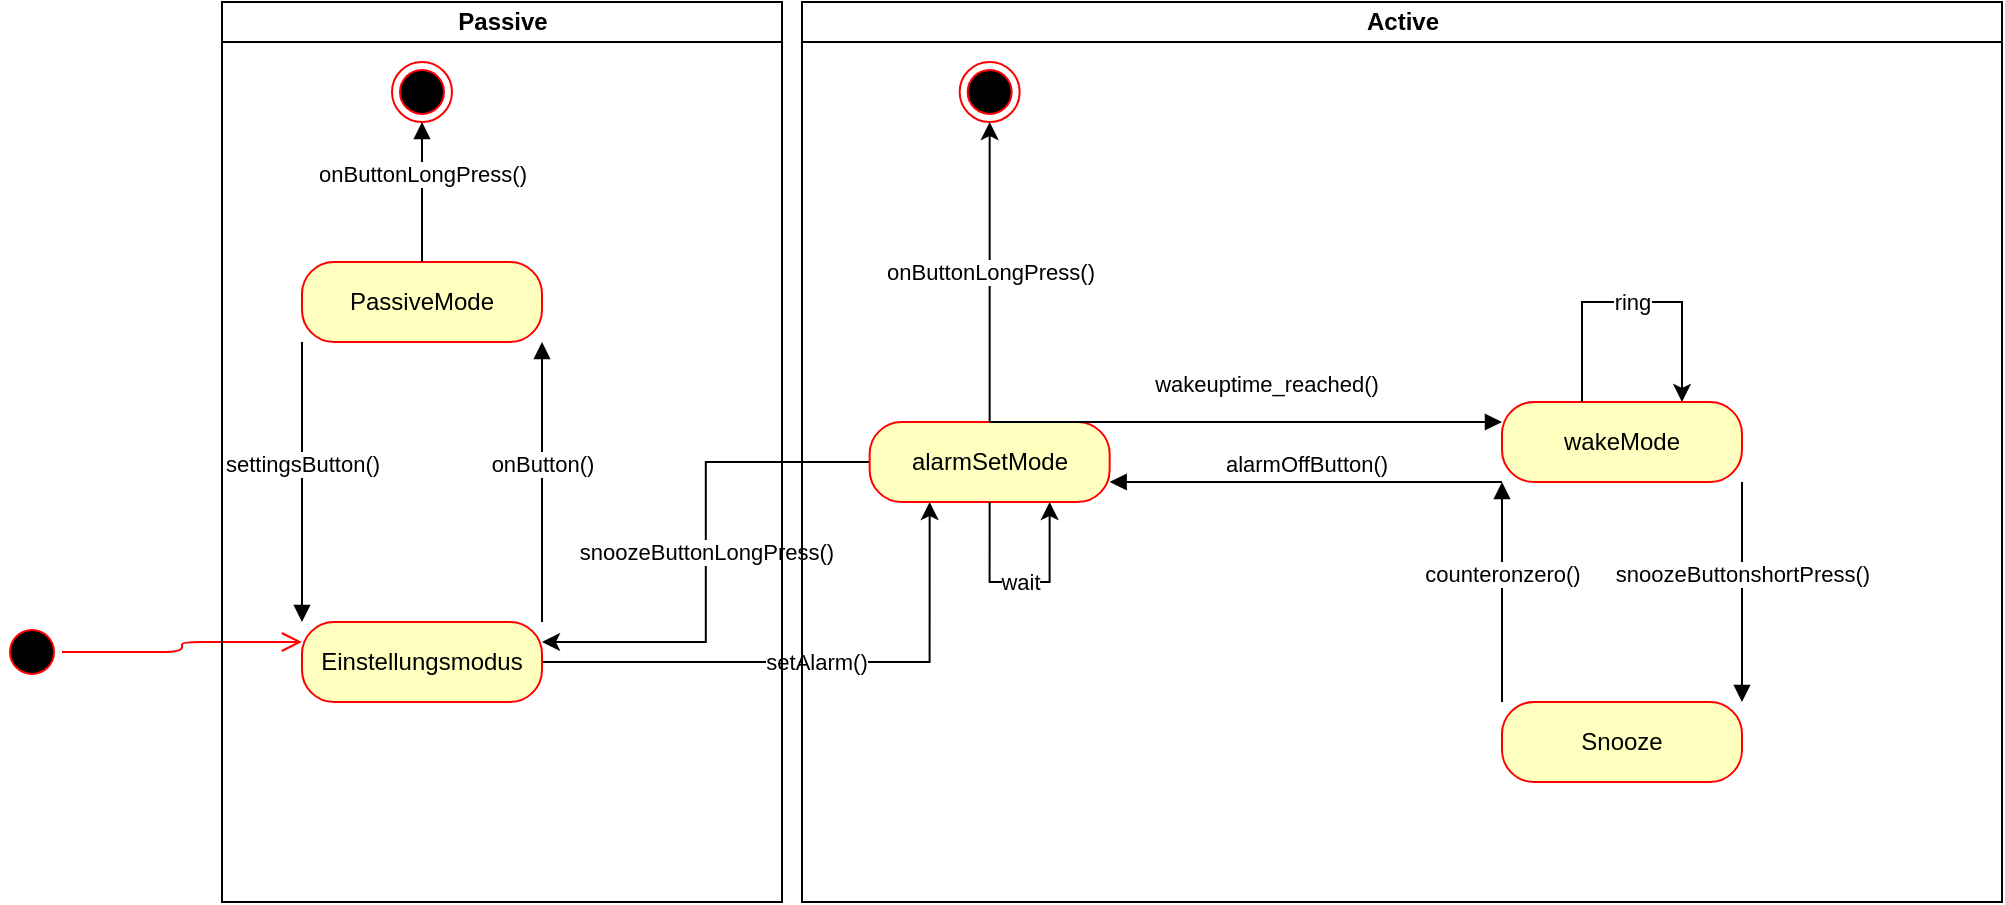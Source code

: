 <mxfile version="12.4.2" type="google" pages="2"><diagram id="uBml8Eb38vZJubI_NpkD" name="Page-2"><mxGraphModel dx="1107" dy="473" grid="1" gridSize="10" guides="1" tooltips="1" connect="1" arrows="1" fold="1" page="1" pageScale="1" pageWidth="1169" pageHeight="827" math="0" shadow="0"><root><mxCell id="1v52w1dng2MU0fX1NKNp-0"/><mxCell id="1v52w1dng2MU0fX1NKNp-1" parent="1v52w1dng2MU0fX1NKNp-0"/><mxCell id="1v52w1dng2MU0fX1NKNp-3" value="PassiveMode" style="rounded=1;whiteSpace=wrap;html=1;arcSize=40;fontColor=#000000;fillColor=#ffffc0;strokeColor=#ff0000;" vertex="1" parent="1v52w1dng2MU0fX1NKNp-1"><mxGeometry x="240" y="200" width="120" height="40" as="geometry"/></mxCell><mxCell id="1v52w1dng2MU0fX1NKNp-43" value="setAlarm()" style="edgeStyle=orthogonalEdgeStyle;rounded=0;orthogonalLoop=1;jettySize=auto;html=1;entryX=0.25;entryY=1;entryDx=0;entryDy=0;" edge="1" parent="1v52w1dng2MU0fX1NKNp-1" source="1v52w1dng2MU0fX1NKNp-6" target="1v52w1dng2MU0fX1NKNp-38"><mxGeometry relative="1" as="geometry"/></mxCell><mxCell id="1v52w1dng2MU0fX1NKNp-6" value="Einstellungsmodus" style="rounded=1;whiteSpace=wrap;html=1;arcSize=40;fontColor=#000000;fillColor=#ffffc0;strokeColor=#ff0000;" vertex="1" parent="1v52w1dng2MU0fX1NKNp-1"><mxGeometry x="240" y="380" width="120" height="40" as="geometry"/></mxCell><mxCell id="1v52w1dng2MU0fX1NKNp-7" value="" style="ellipse;html=1;shape=endState;fillColor=#000000;strokeColor=#ff0000;" vertex="1" parent="1v52w1dng2MU0fX1NKNp-1"><mxGeometry x="285" y="100" width="30" height="30" as="geometry"/></mxCell><mxCell id="1v52w1dng2MU0fX1NKNp-9" value="" style="ellipse;html=1;shape=startState;fillColor=#000000;strokeColor=#ff0000;" vertex="1" parent="1v52w1dng2MU0fX1NKNp-1"><mxGeometry x="90" y="380" width="30" height="30" as="geometry"/></mxCell><mxCell id="1v52w1dng2MU0fX1NKNp-12" value="" style="edgeStyle=orthogonalEdgeStyle;html=1;verticalAlign=bottom;endArrow=open;endSize=8;strokeColor=#ff0000;exitX=1;exitY=0.5;exitDx=0;exitDy=0;entryX=0;entryY=0.25;entryDx=0;entryDy=0;" edge="1" source="1v52w1dng2MU0fX1NKNp-9" parent="1v52w1dng2MU0fX1NKNp-1" target="1v52w1dng2MU0fX1NKNp-6"><mxGeometry relative="1" as="geometry"><mxPoint x="85" y="530" as="targetPoint"/><mxPoint x="85.0" y="470" as="sourcePoint"/></mxGeometry></mxCell><mxCell id="1v52w1dng2MU0fX1NKNp-23" value="onButton()" style="html=1;verticalAlign=bottom;endArrow=block;exitX=1;exitY=0;exitDx=0;exitDy=0;entryX=1;entryY=1;entryDx=0;entryDy=0;" edge="1" parent="1v52w1dng2MU0fX1NKNp-1" source="1v52w1dng2MU0fX1NKNp-6" target="1v52w1dng2MU0fX1NKNp-3"><mxGeometry width="80" relative="1" as="geometry"><mxPoint x="100" y="440" as="sourcePoint"/><mxPoint x="180" y="440" as="targetPoint"/></mxGeometry></mxCell><mxCell id="1v52w1dng2MU0fX1NKNp-24" value="settingsButton()" style="html=1;verticalAlign=bottom;endArrow=block;exitX=0;exitY=1;exitDx=0;exitDy=0;entryX=0;entryY=0;entryDx=0;entryDy=0;" edge="1" parent="1v52w1dng2MU0fX1NKNp-1" source="1v52w1dng2MU0fX1NKNp-3" target="1v52w1dng2MU0fX1NKNp-6"><mxGeometry width="80" relative="1" as="geometry"><mxPoint x="340" y="390" as="sourcePoint"/><mxPoint x="340" y="250" as="targetPoint"/></mxGeometry></mxCell><mxCell id="1v52w1dng2MU0fX1NKNp-31" value="onButtonLongPress()" style="html=1;verticalAlign=bottom;endArrow=block;exitX=0.5;exitY=0;exitDx=0;exitDy=0;entryX=0.5;entryY=1;entryDx=0;entryDy=0;" edge="1" parent="1v52w1dng2MU0fX1NKNp-1" source="1v52w1dng2MU0fX1NKNp-3" target="1v52w1dng2MU0fX1NKNp-7"><mxGeometry width="80" relative="1" as="geometry"><mxPoint x="370" y="390" as="sourcePoint"/><mxPoint x="370" y="250" as="targetPoint"/></mxGeometry></mxCell><mxCell id="1v52w1dng2MU0fX1NKNp-44" value="snoozeButtonLongPress()" style="edgeStyle=orthogonalEdgeStyle;rounded=0;orthogonalLoop=1;jettySize=auto;html=1;entryX=1;entryY=0.25;entryDx=0;entryDy=0;" edge="1" parent="1v52w1dng2MU0fX1NKNp-1" source="1v52w1dng2MU0fX1NKNp-38" target="1v52w1dng2MU0fX1NKNp-6"><mxGeometry relative="1" as="geometry"/></mxCell><mxCell id="1v52w1dng2MU0fX1NKNp-52" value="" style="group" vertex="1" connectable="0" parent="1v52w1dng2MU0fX1NKNp-1"><mxGeometry x="490" y="70" width="600" height="450" as="geometry"/></mxCell><mxCell id="1v52w1dng2MU0fX1NKNp-8" value="Snooze" style="rounded=1;whiteSpace=wrap;html=1;arcSize=40;fontColor=#000000;fillColor=#ffffc0;strokeColor=#ff0000;" vertex="1" parent="1v52w1dng2MU0fX1NKNp-52"><mxGeometry x="350" y="350" width="120" height="40" as="geometry"/></mxCell><mxCell id="1v52w1dng2MU0fX1NKNp-28" value="snoozeButtonshortPress()" style="html=1;verticalAlign=bottom;endArrow=block;exitX=1;exitY=1;exitDx=0;exitDy=0;entryX=1;entryY=0;entryDx=0;entryDy=0;" edge="1" parent="1v52w1dng2MU0fX1NKNp-52" source="1v52w1dng2MU0fX1NKNp-35" target="1v52w1dng2MU0fX1NKNp-8"><mxGeometry width="80" relative="1" as="geometry"><mxPoint x="530" y="180" as="sourcePoint"/><mxPoint x="230" y="210" as="targetPoint"/></mxGeometry></mxCell><mxCell id="1v52w1dng2MU0fX1NKNp-30" value="counteronzero()" style="html=1;verticalAlign=bottom;endArrow=block;exitX=0;exitY=0;exitDx=0;exitDy=0;entryX=0;entryY=1;entryDx=0;entryDy=0;" edge="1" parent="1v52w1dng2MU0fX1NKNp-52" source="1v52w1dng2MU0fX1NKNp-8" target="1v52w1dng2MU0fX1NKNp-35"><mxGeometry width="80" relative="1" as="geometry"><mxPoint x="240" y="360" as="sourcePoint"/><mxPoint x="370" y="180" as="targetPoint"/></mxGeometry></mxCell><mxCell id="1v52w1dng2MU0fX1NKNp-35" value="wakeMode" style="rounded=1;whiteSpace=wrap;html=1;arcSize=40;fontColor=#000000;fillColor=#ffffc0;strokeColor=#ff0000;" vertex="1" parent="1v52w1dng2MU0fX1NKNp-52"><mxGeometry x="350" y="200" width="120" height="40" as="geometry"/></mxCell><mxCell id="1v52w1dng2MU0fX1NKNp-38" value="alarmSetMode" style="rounded=1;whiteSpace=wrap;html=1;arcSize=40;fontColor=#000000;fillColor=#ffffc0;strokeColor=#ff0000;" vertex="1" parent="1v52w1dng2MU0fX1NKNp-52"><mxGeometry x="33.83" y="210" width="120" height="40" as="geometry"/></mxCell><mxCell id="1v52w1dng2MU0fX1NKNp-25" value="wakeuptime_reached()" style="html=1;verticalAlign=bottom;endArrow=block;exitX=0.5;exitY=0;exitDx=0;exitDy=0;entryX=0;entryY=0.25;entryDx=0;entryDy=0;" edge="1" parent="1v52w1dng2MU0fX1NKNp-52" source="1v52w1dng2MU0fX1NKNp-38" target="1v52w1dng2MU0fX1NKNp-35"><mxGeometry x="0.097" y="10" width="80" relative="1" as="geometry"><mxPoint x="200" y="140" as="sourcePoint"/><mxPoint x="370" y="135" as="targetPoint"/><Array as="points"/><mxPoint x="-2" as="offset"/></mxGeometry></mxCell><mxCell id="1v52w1dng2MU0fX1NKNp-26" value="alarmOffButton()" style="html=1;verticalAlign=bottom;endArrow=block;exitX=0;exitY=1;exitDx=0;exitDy=0;entryX=1;entryY=0.75;entryDx=0;entryDy=0;" edge="1" parent="1v52w1dng2MU0fX1NKNp-52" source="1v52w1dng2MU0fX1NKNp-35" target="1v52w1dng2MU0fX1NKNp-38"><mxGeometry width="80" relative="1" as="geometry"><mxPoint x="370" y="157.5" as="sourcePoint"/><mxPoint x="200" y="170" as="targetPoint"/></mxGeometry></mxCell><mxCell id="1v52w1dng2MU0fX1NKNp-49" value="wait" style="edgeStyle=orthogonalEdgeStyle;rounded=0;orthogonalLoop=1;jettySize=auto;html=1;entryX=0.75;entryY=1;entryDx=0;entryDy=0;exitX=0.5;exitY=1;exitDx=0;exitDy=0;" edge="1" parent="1v52w1dng2MU0fX1NKNp-52" source="1v52w1dng2MU0fX1NKNp-38" target="1v52w1dng2MU0fX1NKNp-38"><mxGeometry relative="1" as="geometry"><Array as="points"><mxPoint x="94" y="290"/><mxPoint x="124" y="290"/></Array></mxGeometry></mxCell><mxCell id="1v52w1dng2MU0fX1NKNp-48" value="onButtonLongPress()" style="edgeStyle=orthogonalEdgeStyle;rounded=0;orthogonalLoop=1;jettySize=auto;html=1;entryX=0.5;entryY=1;entryDx=0;entryDy=0;" edge="1" parent="1v52w1dng2MU0fX1NKNp-52" source="1v52w1dng2MU0fX1NKNp-38" target="1v52w1dng2MU0fX1NKNp-46"><mxGeometry relative="1" as="geometry"/></mxCell><mxCell id="1v52w1dng2MU0fX1NKNp-50" value="ring" style="edgeStyle=orthogonalEdgeStyle;rounded=0;orthogonalLoop=1;jettySize=auto;html=1;entryX=0.75;entryY=0;entryDx=0;entryDy=0;" edge="1" parent="1v52w1dng2MU0fX1NKNp-52" source="1v52w1dng2MU0fX1NKNp-35" target="1v52w1dng2MU0fX1NKNp-35"><mxGeometry relative="1" as="geometry"><Array as="points"><mxPoint x="390" y="150"/><mxPoint x="440" y="150"/></Array></mxGeometry></mxCell><mxCell id="1v52w1dng2MU0fX1NKNp-53" value="" style="group" vertex="1" connectable="0" parent="1v52w1dng2MU0fX1NKNp-52"><mxGeometry width="600" height="450" as="geometry"/></mxCell><mxCell id="1v52w1dng2MU0fX1NKNp-46" value="" style="ellipse;html=1;shape=endState;fillColor=#000000;strokeColor=#ff0000;" vertex="1" parent="1v52w1dng2MU0fX1NKNp-53"><mxGeometry x="78.83" y="30" width="30" height="30" as="geometry"/></mxCell><mxCell id="1v52w1dng2MU0fX1NKNp-51" value="Active" style="swimlane;html=1;startSize=20;horizontal=1;containerType=tree;" vertex="1" parent="1v52w1dng2MU0fX1NKNp-53"><mxGeometry width="600" height="450" as="geometry"><mxRectangle width="70" height="20" as="alternateBounds"/></mxGeometry></mxCell><mxCell id="1v52w1dng2MU0fX1NKNp-68" value="Passive" style="swimlane;html=1;startSize=20;horizontal=1;containerType=tree;" vertex="1" parent="1v52w1dng2MU0fX1NKNp-1"><mxGeometry x="200" y="70" width="280" height="450" as="geometry"/></mxCell></root></mxGraphModel></diagram><diagram id="i3edSnD9XQ_fOmmMhIhu" name="Page-3"><mxGraphModel dx="1328" dy="568" grid="1" gridSize="10" guides="1" tooltips="1" connect="1" arrows="1" fold="1" page="1" pageScale="1" pageWidth="1169" pageHeight="827" math="0" shadow="0"><root><mxCell id="sJzyGA5fra8enEqqiip2-0"/><mxCell id="sJzyGA5fra8enEqqiip2-1" parent="sJzyGA5fra8enEqqiip2-0"/><mxCell id="sJzyGA5fra8enEqqiip2-6" value="Alarm" style="swimlane;fontStyle=1;align=center;verticalAlign=top;childLayout=stackLayout;horizontal=1;startSize=26;horizontalStack=0;resizeParent=1;resizeParentMax=0;resizeLast=0;collapsible=1;marginBottom=0;" vertex="1" parent="sJzyGA5fra8enEqqiip2-1"><mxGeometry x="220" y="210" width="160" height="98" as="geometry"><mxRectangle x="220" y="210" width="100" height="26" as="alternateBounds"/></mxGeometry></mxCell><mxCell id="sJzyGA5fra8enEqqiip2-7" value="+time: Date&#10;+alarmtime: Date" style="text;strokeColor=none;fillColor=none;align=left;verticalAlign=top;spacingLeft=4;spacingRight=4;overflow=hidden;rotatable=0;points=[[0,0.5],[1,0.5]];portConstraint=eastwest;" vertex="1" parent="sJzyGA5fra8enEqqiip2-6"><mxGeometry y="26" width="160" height="34" as="geometry"/></mxCell><mxCell id="sJzyGA5fra8enEqqiip2-8" value="" style="line;strokeWidth=1;fillColor=none;align=left;verticalAlign=middle;spacingTop=-1;spacingLeft=3;spacingRight=3;rotatable=0;labelPosition=right;points=[];portConstraint=eastwest;" vertex="1" parent="sJzyGA5fra8enEqqiip2-6"><mxGeometry y="60" width="160" height="8" as="geometry"/></mxCell><mxCell id="sJzyGA5fra8enEqqiip2-9" value="+ method(type): type" style="text;strokeColor=none;fillColor=none;align=left;verticalAlign=top;spacingLeft=4;spacingRight=4;overflow=hidden;rotatable=0;points=[[0,0.5],[1,0.5]];portConstraint=eastwest;" vertex="1" parent="sJzyGA5fra8enEqqiip2-6"><mxGeometry y="68" width="160" height="30" as="geometry"/></mxCell></root></mxGraphModel></diagram></mxfile>